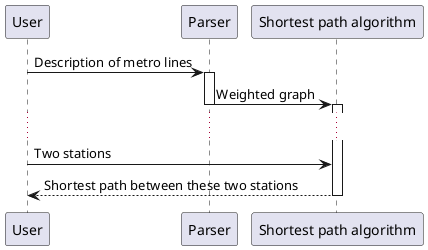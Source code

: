 @startuml
participant User

User -> Parser : Description of metro lines 
activate Parser

Parser -> "Shortest path algorithm" : Weighted graph
deactivate Parser

activate "Shortest path algorithm"
...
User -> "Shortest path algorithm" : Two stations

"Shortest path algorithm" --> User : Shortest path between these two stations
deactivate "Shortest path algorithm"

@enduml